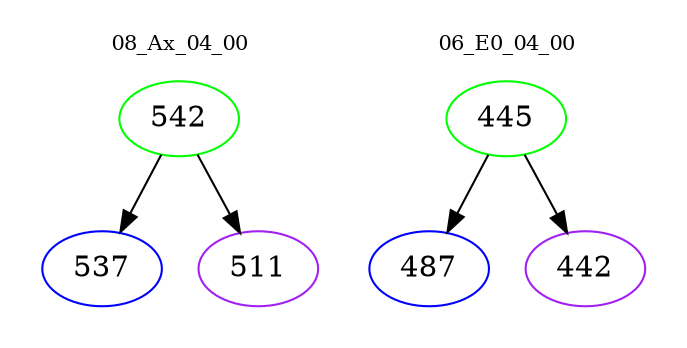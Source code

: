 digraph{
subgraph cluster_0 {
color = white
label = "08_Ax_04_00";
fontsize=10;
T0_542 [label="542", color="green"]
T0_542 -> T0_537 [color="black"]
T0_537 [label="537", color="blue"]
T0_542 -> T0_511 [color="black"]
T0_511 [label="511", color="purple"]
}
subgraph cluster_1 {
color = white
label = "06_E0_04_00";
fontsize=10;
T1_445 [label="445", color="green"]
T1_445 -> T1_487 [color="black"]
T1_487 [label="487", color="blue"]
T1_445 -> T1_442 [color="black"]
T1_442 [label="442", color="purple"]
}
}
